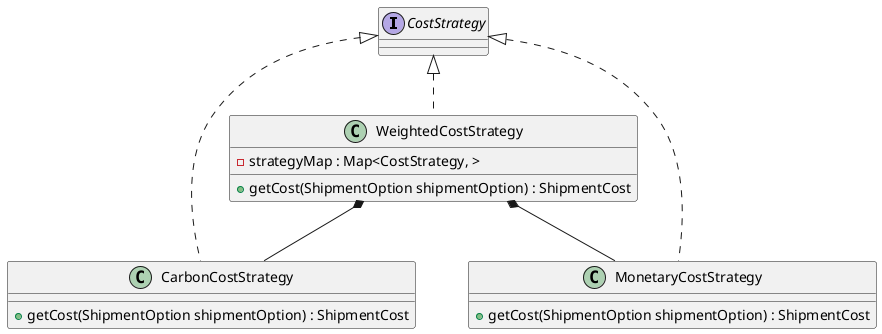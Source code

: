 @startuml
'https://plantuml.com/class-diagram


interface CostStrategy
class WeightedCostStrategy {
    - strategyMap : Map<CostStrategy, >
    + getCost(ShipmentOption shipmentOption) : ShipmentCost
}
class CarbonCostStrategy {
    + getCost(ShipmentOption shipmentOption) : ShipmentCost
}
class MonetaryCostStrategy {
    + getCost(ShipmentOption shipmentOption) : ShipmentCost
}

CostStrategy <|.. WeightedCostStrategy
CostStrategy <|.. CarbonCostStrategy
CostStrategy <|.. MonetaryCostStrategy
WeightedCostStrategy *-- CarbonCostStrategy
WeightedCostStrategy *-- MonetaryCostStrategy


@enduml